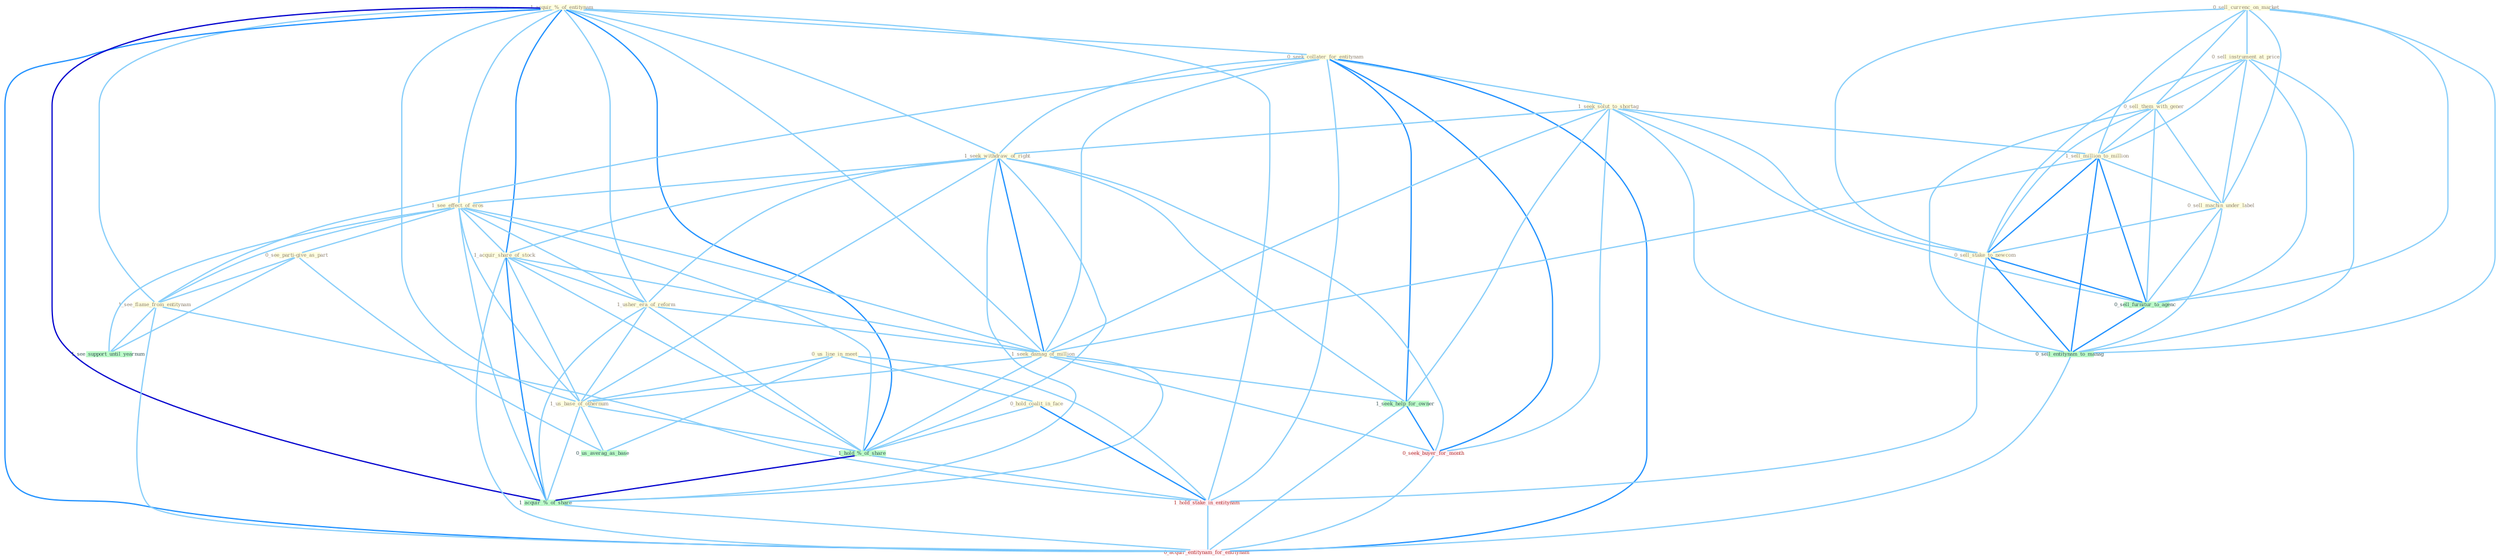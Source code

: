 Graph G{ 
    node
    [shape=polygon,style=filled,width=.5,height=.06,color="#BDFCC9",fixedsize=true,fontsize=4,
    fontcolor="#2f4f4f"];
    {node
    [color="#ffffe0", fontcolor="#8b7d6b"] "1_acquir_%_of_entitynam " "0_seek_collater_for_entitynam " "1_seek_solut_to_shortag " "0_sell_currenc_on_market " "1_seek_withdraw_of_right " "1_see_effect_of_eros " "1_acquir_share_of_stock " "0_sell_instrument_at_price " "1_usher_era_of_reform " "0_see_parti-give_as_part " "0_sell_them_with_gener " "0_us_line_in_meet " "1_sell_million_to_million " "1_see_flame_from_entitynam " "1_seek_damag_of_million " "0_sell_machin_under_label " "0_hold_coalit_in_face " "0_sell_stake_to_newcom " "1_us_base_of_othernum "}
{node [color="#fff0f5", fontcolor="#b22222"] "1_hold_stake_in_entitynam " "0_seek_buyer_for_month " "0_acquir_entitynam_for_entitynam "}
edge [color="#B0E2FF"];

	"1_acquir_%_of_entitynam " -- "0_seek_collater_for_entitynam " [w="1", color="#87cefa" ];
	"1_acquir_%_of_entitynam " -- "1_seek_withdraw_of_right " [w="1", color="#87cefa" ];
	"1_acquir_%_of_entitynam " -- "1_see_effect_of_eros " [w="1", color="#87cefa" ];
	"1_acquir_%_of_entitynam " -- "1_acquir_share_of_stock " [w="2", color="#1e90ff" , len=0.8];
	"1_acquir_%_of_entitynam " -- "1_usher_era_of_reform " [w="1", color="#87cefa" ];
	"1_acquir_%_of_entitynam " -- "1_see_flame_from_entitynam " [w="1", color="#87cefa" ];
	"1_acquir_%_of_entitynam " -- "1_seek_damag_of_million " [w="1", color="#87cefa" ];
	"1_acquir_%_of_entitynam " -- "1_us_base_of_othernum " [w="1", color="#87cefa" ];
	"1_acquir_%_of_entitynam " -- "1_hold_%_of_share " [w="2", color="#1e90ff" , len=0.8];
	"1_acquir_%_of_entitynam " -- "1_hold_stake_in_entitynam " [w="1", color="#87cefa" ];
	"1_acquir_%_of_entitynam " -- "1_acquir_%_of_share " [w="3", color="#0000cd" , len=0.6];
	"1_acquir_%_of_entitynam " -- "0_acquir_entitynam_for_entitynam " [w="2", color="#1e90ff" , len=0.8];
	"0_seek_collater_for_entitynam " -- "1_seek_solut_to_shortag " [w="1", color="#87cefa" ];
	"0_seek_collater_for_entitynam " -- "1_seek_withdraw_of_right " [w="1", color="#87cefa" ];
	"0_seek_collater_for_entitynam " -- "1_see_flame_from_entitynam " [w="1", color="#87cefa" ];
	"0_seek_collater_for_entitynam " -- "1_seek_damag_of_million " [w="1", color="#87cefa" ];
	"0_seek_collater_for_entitynam " -- "1_hold_stake_in_entitynam " [w="1", color="#87cefa" ];
	"0_seek_collater_for_entitynam " -- "1_seek_help_for_owner " [w="2", color="#1e90ff" , len=0.8];
	"0_seek_collater_for_entitynam " -- "0_seek_buyer_for_month " [w="2", color="#1e90ff" , len=0.8];
	"0_seek_collater_for_entitynam " -- "0_acquir_entitynam_for_entitynam " [w="2", color="#1e90ff" , len=0.8];
	"1_seek_solut_to_shortag " -- "1_seek_withdraw_of_right " [w="1", color="#87cefa" ];
	"1_seek_solut_to_shortag " -- "1_sell_million_to_million " [w="1", color="#87cefa" ];
	"1_seek_solut_to_shortag " -- "1_seek_damag_of_million " [w="1", color="#87cefa" ];
	"1_seek_solut_to_shortag " -- "0_sell_stake_to_newcom " [w="1", color="#87cefa" ];
	"1_seek_solut_to_shortag " -- "1_seek_help_for_owner " [w="1", color="#87cefa" ];
	"1_seek_solut_to_shortag " -- "0_seek_buyer_for_month " [w="1", color="#87cefa" ];
	"1_seek_solut_to_shortag " -- "0_sell_furnitur_to_agenc " [w="1", color="#87cefa" ];
	"1_seek_solut_to_shortag " -- "0_sell_entitynam_to_manag " [w="1", color="#87cefa" ];
	"0_sell_currenc_on_market " -- "0_sell_instrument_at_price " [w="1", color="#87cefa" ];
	"0_sell_currenc_on_market " -- "0_sell_them_with_gener " [w="1", color="#87cefa" ];
	"0_sell_currenc_on_market " -- "1_sell_million_to_million " [w="1", color="#87cefa" ];
	"0_sell_currenc_on_market " -- "0_sell_machin_under_label " [w="1", color="#87cefa" ];
	"0_sell_currenc_on_market " -- "0_sell_stake_to_newcom " [w="1", color="#87cefa" ];
	"0_sell_currenc_on_market " -- "0_sell_furnitur_to_agenc " [w="1", color="#87cefa" ];
	"0_sell_currenc_on_market " -- "0_sell_entitynam_to_manag " [w="1", color="#87cefa" ];
	"1_seek_withdraw_of_right " -- "1_see_effect_of_eros " [w="1", color="#87cefa" ];
	"1_seek_withdraw_of_right " -- "1_acquir_share_of_stock " [w="1", color="#87cefa" ];
	"1_seek_withdraw_of_right " -- "1_usher_era_of_reform " [w="1", color="#87cefa" ];
	"1_seek_withdraw_of_right " -- "1_seek_damag_of_million " [w="2", color="#1e90ff" , len=0.8];
	"1_seek_withdraw_of_right " -- "1_us_base_of_othernum " [w="1", color="#87cefa" ];
	"1_seek_withdraw_of_right " -- "1_hold_%_of_share " [w="1", color="#87cefa" ];
	"1_seek_withdraw_of_right " -- "1_seek_help_for_owner " [w="1", color="#87cefa" ];
	"1_seek_withdraw_of_right " -- "0_seek_buyer_for_month " [w="1", color="#87cefa" ];
	"1_seek_withdraw_of_right " -- "1_acquir_%_of_share " [w="1", color="#87cefa" ];
	"1_see_effect_of_eros " -- "1_acquir_share_of_stock " [w="1", color="#87cefa" ];
	"1_see_effect_of_eros " -- "1_usher_era_of_reform " [w="1", color="#87cefa" ];
	"1_see_effect_of_eros " -- "0_see_parti-give_as_part " [w="1", color="#87cefa" ];
	"1_see_effect_of_eros " -- "1_see_flame_from_entitynam " [w="1", color="#87cefa" ];
	"1_see_effect_of_eros " -- "1_seek_damag_of_million " [w="1", color="#87cefa" ];
	"1_see_effect_of_eros " -- "1_us_base_of_othernum " [w="1", color="#87cefa" ];
	"1_see_effect_of_eros " -- "1_hold_%_of_share " [w="1", color="#87cefa" ];
	"1_see_effect_of_eros " -- "1_acquir_%_of_share " [w="1", color="#87cefa" ];
	"1_see_effect_of_eros " -- "1_see_support_until_yearnum " [w="1", color="#87cefa" ];
	"1_acquir_share_of_stock " -- "1_usher_era_of_reform " [w="1", color="#87cefa" ];
	"1_acquir_share_of_stock " -- "1_seek_damag_of_million " [w="1", color="#87cefa" ];
	"1_acquir_share_of_stock " -- "1_us_base_of_othernum " [w="1", color="#87cefa" ];
	"1_acquir_share_of_stock " -- "1_hold_%_of_share " [w="1", color="#87cefa" ];
	"1_acquir_share_of_stock " -- "1_acquir_%_of_share " [w="2", color="#1e90ff" , len=0.8];
	"1_acquir_share_of_stock " -- "0_acquir_entitynam_for_entitynam " [w="1", color="#87cefa" ];
	"0_sell_instrument_at_price " -- "0_sell_them_with_gener " [w="1", color="#87cefa" ];
	"0_sell_instrument_at_price " -- "1_sell_million_to_million " [w="1", color="#87cefa" ];
	"0_sell_instrument_at_price " -- "0_sell_machin_under_label " [w="1", color="#87cefa" ];
	"0_sell_instrument_at_price " -- "0_sell_stake_to_newcom " [w="1", color="#87cefa" ];
	"0_sell_instrument_at_price " -- "0_sell_furnitur_to_agenc " [w="1", color="#87cefa" ];
	"0_sell_instrument_at_price " -- "0_sell_entitynam_to_manag " [w="1", color="#87cefa" ];
	"1_usher_era_of_reform " -- "1_seek_damag_of_million " [w="1", color="#87cefa" ];
	"1_usher_era_of_reform " -- "1_us_base_of_othernum " [w="1", color="#87cefa" ];
	"1_usher_era_of_reform " -- "1_hold_%_of_share " [w="1", color="#87cefa" ];
	"1_usher_era_of_reform " -- "1_acquir_%_of_share " [w="1", color="#87cefa" ];
	"0_see_parti-give_as_part " -- "1_see_flame_from_entitynam " [w="1", color="#87cefa" ];
	"0_see_parti-give_as_part " -- "1_see_support_until_yearnum " [w="1", color="#87cefa" ];
	"0_see_parti-give_as_part " -- "0_us_averag_as_base " [w="1", color="#87cefa" ];
	"0_sell_them_with_gener " -- "1_sell_million_to_million " [w="1", color="#87cefa" ];
	"0_sell_them_with_gener " -- "0_sell_machin_under_label " [w="1", color="#87cefa" ];
	"0_sell_them_with_gener " -- "0_sell_stake_to_newcom " [w="1", color="#87cefa" ];
	"0_sell_them_with_gener " -- "0_sell_furnitur_to_agenc " [w="1", color="#87cefa" ];
	"0_sell_them_with_gener " -- "0_sell_entitynam_to_manag " [w="1", color="#87cefa" ];
	"0_us_line_in_meet " -- "0_hold_coalit_in_face " [w="1", color="#87cefa" ];
	"0_us_line_in_meet " -- "1_us_base_of_othernum " [w="1", color="#87cefa" ];
	"0_us_line_in_meet " -- "1_hold_stake_in_entitynam " [w="1", color="#87cefa" ];
	"0_us_line_in_meet " -- "0_us_averag_as_base " [w="1", color="#87cefa" ];
	"1_sell_million_to_million " -- "1_seek_damag_of_million " [w="1", color="#87cefa" ];
	"1_sell_million_to_million " -- "0_sell_machin_under_label " [w="1", color="#87cefa" ];
	"1_sell_million_to_million " -- "0_sell_stake_to_newcom " [w="2", color="#1e90ff" , len=0.8];
	"1_sell_million_to_million " -- "0_sell_furnitur_to_agenc " [w="2", color="#1e90ff" , len=0.8];
	"1_sell_million_to_million " -- "0_sell_entitynam_to_manag " [w="2", color="#1e90ff" , len=0.8];
	"1_see_flame_from_entitynam " -- "1_hold_stake_in_entitynam " [w="1", color="#87cefa" ];
	"1_see_flame_from_entitynam " -- "1_see_support_until_yearnum " [w="1", color="#87cefa" ];
	"1_see_flame_from_entitynam " -- "0_acquir_entitynam_for_entitynam " [w="1", color="#87cefa" ];
	"1_seek_damag_of_million " -- "1_us_base_of_othernum " [w="1", color="#87cefa" ];
	"1_seek_damag_of_million " -- "1_hold_%_of_share " [w="1", color="#87cefa" ];
	"1_seek_damag_of_million " -- "1_seek_help_for_owner " [w="1", color="#87cefa" ];
	"1_seek_damag_of_million " -- "0_seek_buyer_for_month " [w="1", color="#87cefa" ];
	"1_seek_damag_of_million " -- "1_acquir_%_of_share " [w="1", color="#87cefa" ];
	"0_sell_machin_under_label " -- "0_sell_stake_to_newcom " [w="1", color="#87cefa" ];
	"0_sell_machin_under_label " -- "0_sell_furnitur_to_agenc " [w="1", color="#87cefa" ];
	"0_sell_machin_under_label " -- "0_sell_entitynam_to_manag " [w="1", color="#87cefa" ];
	"0_hold_coalit_in_face " -- "1_hold_%_of_share " [w="1", color="#87cefa" ];
	"0_hold_coalit_in_face " -- "1_hold_stake_in_entitynam " [w="2", color="#1e90ff" , len=0.8];
	"0_sell_stake_to_newcom " -- "1_hold_stake_in_entitynam " [w="1", color="#87cefa" ];
	"0_sell_stake_to_newcom " -- "0_sell_furnitur_to_agenc " [w="2", color="#1e90ff" , len=0.8];
	"0_sell_stake_to_newcom " -- "0_sell_entitynam_to_manag " [w="2", color="#1e90ff" , len=0.8];
	"1_us_base_of_othernum " -- "1_hold_%_of_share " [w="1", color="#87cefa" ];
	"1_us_base_of_othernum " -- "1_acquir_%_of_share " [w="1", color="#87cefa" ];
	"1_us_base_of_othernum " -- "0_us_averag_as_base " [w="1", color="#87cefa" ];
	"1_hold_%_of_share " -- "1_hold_stake_in_entitynam " [w="1", color="#87cefa" ];
	"1_hold_%_of_share " -- "1_acquir_%_of_share " [w="3", color="#0000cd" , len=0.6];
	"1_hold_stake_in_entitynam " -- "0_acquir_entitynam_for_entitynam " [w="1", color="#87cefa" ];
	"1_seek_help_for_owner " -- "0_seek_buyer_for_month " [w="2", color="#1e90ff" , len=0.8];
	"1_seek_help_for_owner " -- "0_acquir_entitynam_for_entitynam " [w="1", color="#87cefa" ];
	"0_seek_buyer_for_month " -- "0_acquir_entitynam_for_entitynam " [w="1", color="#87cefa" ];
	"1_acquir_%_of_share " -- "0_acquir_entitynam_for_entitynam " [w="1", color="#87cefa" ];
	"0_sell_furnitur_to_agenc " -- "0_sell_entitynam_to_manag " [w="2", color="#1e90ff" , len=0.8];
	"0_sell_entitynam_to_manag " -- "0_acquir_entitynam_for_entitynam " [w="1", color="#87cefa" ];
}